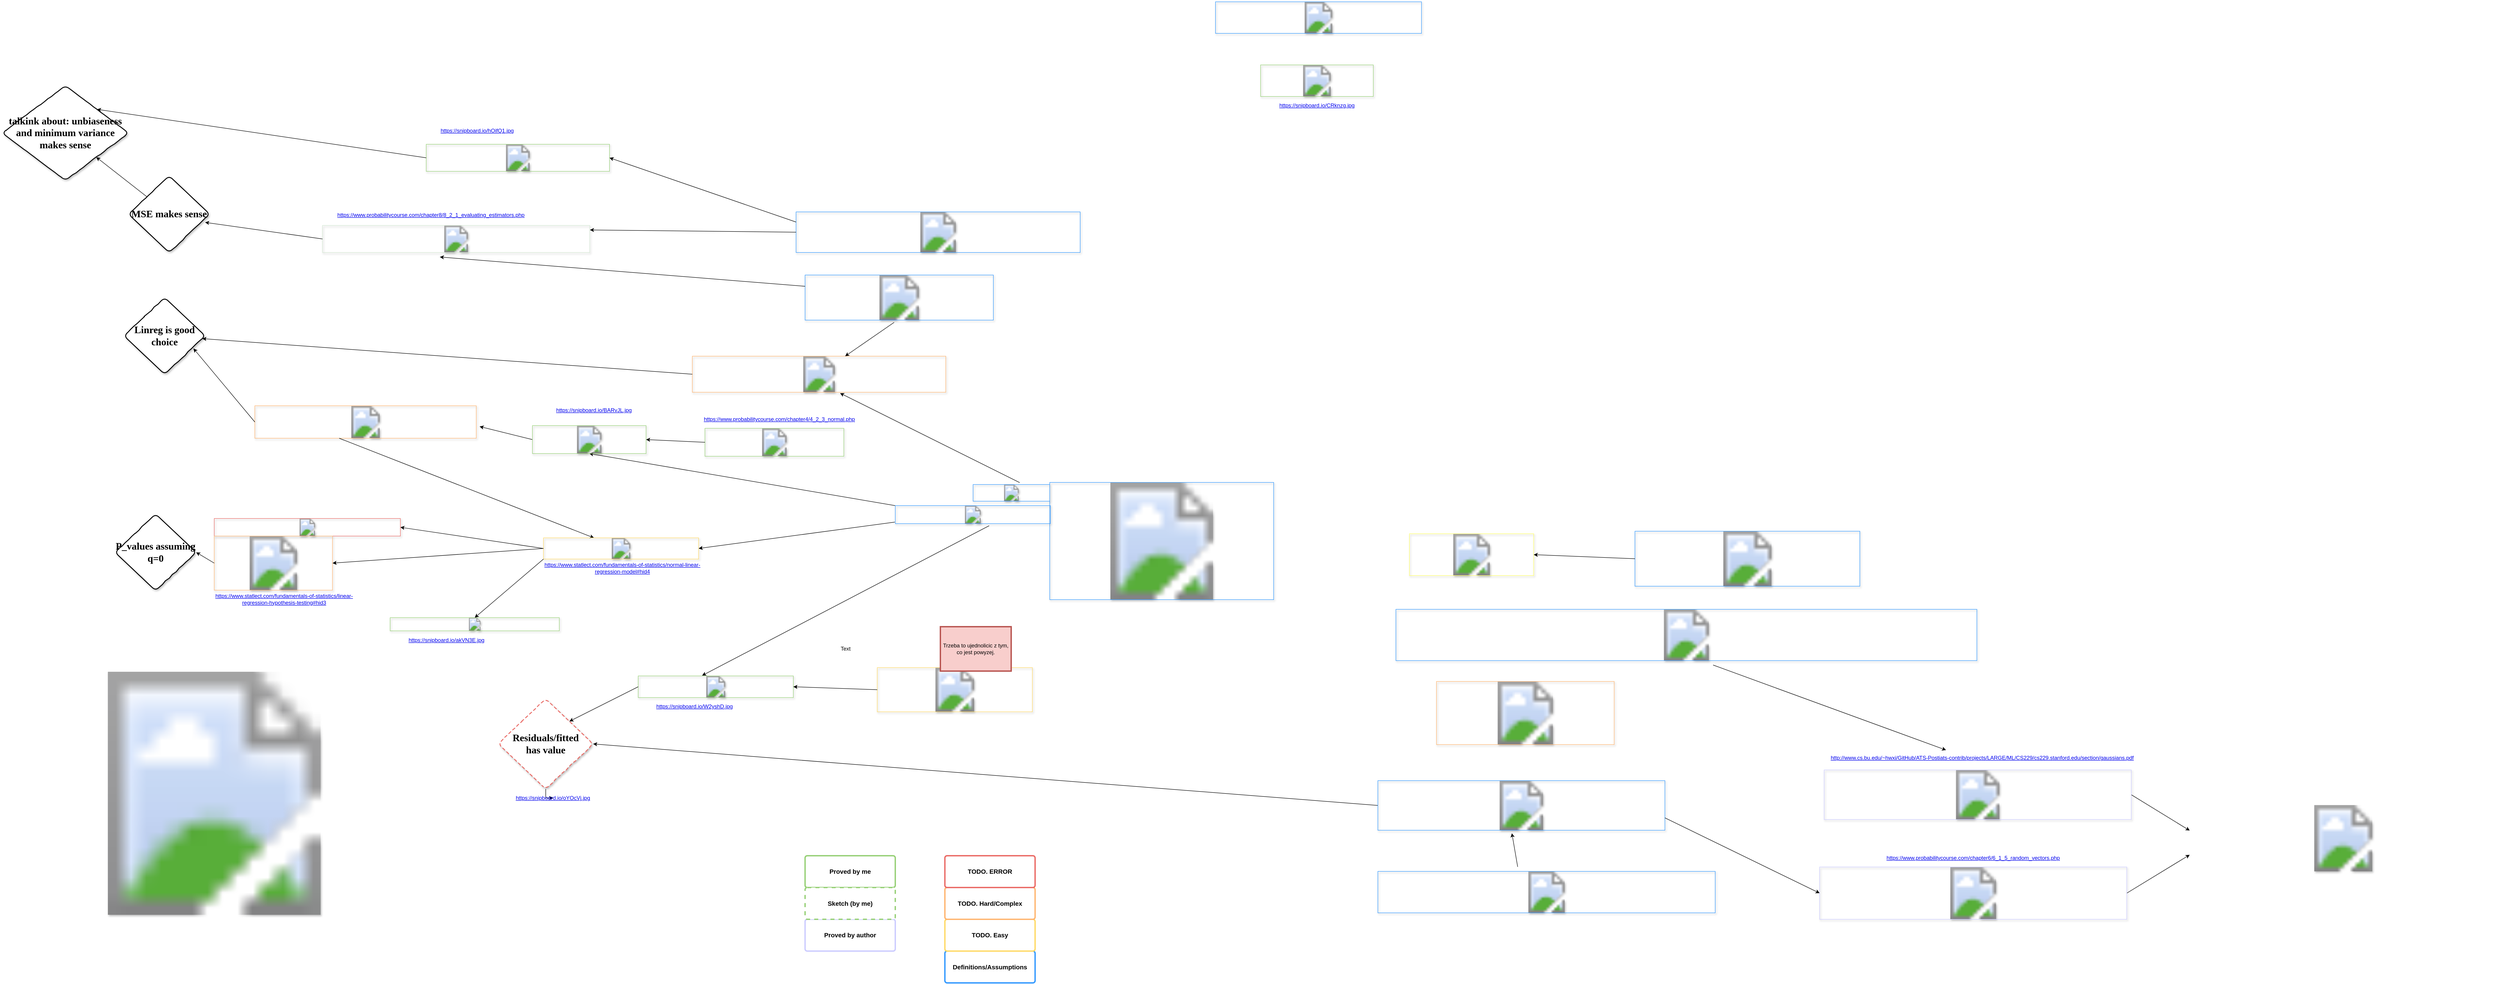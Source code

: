 <mxfile version="13.6.2" type="device"><diagram id="6a731a19-8d31-9384-78a2-239565b7b9f0" name="Page-1"><mxGraphModel dx="1837" dy="3026" grid="1" gridSize="10" guides="1" tooltips="1" connect="1" arrows="1" fold="1" page="1" pageScale="1" pageWidth="1169" pageHeight="827" background="#ffffff" math="1" shadow="0"><root><mxCell id="0"/><mxCell id="1" parent="0"/><mxCell id="1771" value="Definitions/Assumptions" style="rounded=1;whiteSpace=wrap;html=1;shadow=0;labelBackgroundColor=none;strokeColor=#3399FF;strokeWidth=3;fillColor=#FFFFFF;fontFamily=Helvetica;fontSize=14;fontColor=#000000;align=center;spacing=5;fontStyle=1;arcSize=7;perimeterSpacing=2;" parent="1" vertex="1"><mxGeometry x="2120" y="739.5" width="200" height="70.5" as="geometry"/></mxCell><mxCell id="39GpFI_2fi6hGbYnT54f-1833" value="" style="shape=image;html=1;verticalLabelPosition=bottom;labelBackgroundColor=#ffffff;verticalAlign=top;imageAspect=1;aspect=fixed;image=https://snipboard.io/wnhsbO.jpg;rounded=1;shadow=1;fillColor=#ffffff;fontSize=19;" parent="1" vertex="1"><mxGeometry x="40" y="120" width="920" height="539" as="geometry"/></mxCell><mxCell id="39GpFI_2fi6hGbYnT54f-1837" value="" style="group;image=https://snipboard.io/PGlqvB.jpg;" parent="1" vertex="1" connectable="0"><mxGeometry x="1690" y="-310" width="503" height="341.54" as="geometry"/></mxCell><mxCell id="39GpFI_2fi6hGbYnT54f-1839" value="TODO. Easy" style="rounded=1;whiteSpace=wrap;html=1;shadow=0;labelBackgroundColor=none;strokeColor=#FFD966;strokeWidth=3;fillColor=#FFFFFF;fontFamily=Helvetica;fontSize=14;fontColor=#000000;align=center;spacing=5;fontStyle=1;arcSize=7;perimeterSpacing=2;" parent="1" vertex="1"><mxGeometry x="2120" y="669" width="200" height="70.5" as="geometry"/></mxCell><mxCell id="39GpFI_2fi6hGbYnT54f-1840" value="" style="endArrow=classic;html=1;fontSize=19;fontColor=#000000;exitX=-0.003;exitY=0.913;exitDx=0;exitDy=0;entryX=1;entryY=0.5;entryDx=0;entryDy=0;exitPerimeter=0;" parent="1" source="39GpFI_2fi6hGbYnT54f-1836" target="39GpFI_2fi6hGbYnT54f-1838" edge="1"><mxGeometry width="50" height="50" relative="1" as="geometry"><mxPoint x="1710" y="-110" as="sourcePoint"/><mxPoint x="1594" y="-80" as="targetPoint"/></mxGeometry></mxCell><mxCell id="39GpFI_2fi6hGbYnT54f-1841" value="" style="shape=image;html=1;verticalLabelPosition=bottom;labelBackgroundColor=#ffffff;verticalAlign=top;imageAspect=1;aspect=fixed;image=https://snipboard.io/Y0MKjI.jpg;rounded=1;shadow=1;fillColor=#ffffff;fontSize=19;imageBorder=#FFB570;" parent="1" vertex="1"><mxGeometry x="590" y="-470" width="491" height="72" as="geometry"/></mxCell><mxCell id="39GpFI_2fi6hGbYnT54f-1842" value="TODO. Hard/Complex" style="rounded=1;whiteSpace=wrap;html=1;shadow=0;labelBackgroundColor=none;strokeWidth=3;fillColor=#FFFFFF;fontFamily=Helvetica;fontSize=14;fontColor=#000000;align=center;spacing=5;fontStyle=1;arcSize=7;perimeterSpacing=2;strokeColor=#FFB570;" parent="1" vertex="1"><mxGeometry x="2120" y="598.5" width="200" height="70.5" as="geometry"/></mxCell><mxCell id="39GpFI_2fi6hGbYnT54f-1844" value="" style="endArrow=classic;html=1;fontSize=19;fontColor=#000000;exitX=0.381;exitY=1;exitDx=0;exitDy=0;exitPerimeter=0;" parent="1" source="39GpFI_2fi6hGbYnT54f-1841" target="39GpFI_2fi6hGbYnT54f-1838" edge="1"><mxGeometry width="50" height="50" relative="1" as="geometry"><mxPoint x="1530" y="10" as="sourcePoint"/><mxPoint x="1530" y="-110" as="targetPoint"/></mxGeometry></mxCell><mxCell id="39GpFI_2fi6hGbYnT54f-1846" value="" style="group" parent="1" vertex="1" connectable="0"><mxGeometry x="1230" y="-217" width="350" height="87" as="geometry"/></mxCell><mxCell id="39GpFI_2fi6hGbYnT54f-1838" value="" style="shape=image;html=1;verticalLabelPosition=bottom;labelBackgroundColor=#ffffff;verticalAlign=top;imageAspect=1;aspect=fixed;image=https://snipboard.io/GrBXbp.jpg;rounded=1;shadow=1;fillColor=#ffffff;fontSize=19;imageBorder=#FFD966;" parent="39GpFI_2fi6hGbYnT54f-1846" vertex="1"><mxGeometry y="40" width="344" height="47" as="geometry"/></mxCell><mxCell id="39GpFI_2fi6hGbYnT54f-1847" value="TODO. ERROR" style="rounded=1;whiteSpace=wrap;html=1;shadow=0;labelBackgroundColor=none;strokeWidth=3;fontFamily=Helvetica;fontSize=14;align=center;spacing=5;fontStyle=1;arcSize=7;perimeterSpacing=2;strokeColor=#EA6B66;" parent="1" vertex="1"><mxGeometry x="2120" y="528" width="200" height="70.5" as="geometry"/></mxCell><mxCell id="39GpFI_2fi6hGbYnT54f-1850" value="" style="endArrow=classic;html=1;fontSize=19;fontColor=#000000;entryX=1;entryY=0.5;entryDx=0;entryDy=0;exitX=0;exitY=0.5;exitDx=0;exitDy=0;" parent="1" source="39GpFI_2fi6hGbYnT54f-1838" target="39GpFI_2fi6hGbYnT54f-1848" edge="1"><mxGeometry width="50" height="50" relative="1" as="geometry"><mxPoint x="1220" y="-160" as="sourcePoint"/><mxPoint x="1150" y="-180" as="targetPoint"/></mxGeometry></mxCell><mxCell id="39GpFI_2fi6hGbYnT54f-1851" value="" style="endArrow=classic;html=1;fontSize=19;fontColor=#000000;entryX=1;entryY=0.5;entryDx=0;entryDy=0;exitX=0;exitY=0.5;exitDx=0;exitDy=0;" parent="1" source="39GpFI_2fi6hGbYnT54f-1838" target="39GpFI_2fi6hGbYnT54f-1849" edge="1"><mxGeometry width="50" height="50" relative="1" as="geometry"><mxPoint x="1160" y="-10" as="sourcePoint"/><mxPoint x="1210" y="-60" as="targetPoint"/></mxGeometry></mxCell><mxCell id="39GpFI_2fi6hGbYnT54f-1854" value="" style="group" parent="1" vertex="1" connectable="0"><mxGeometry x="500" y="-220" width="412.75" height="199" as="geometry"/></mxCell><mxCell id="39GpFI_2fi6hGbYnT54f-1852" value="" style="group" parent="39GpFI_2fi6hGbYnT54f-1854" vertex="1" connectable="0"><mxGeometry width="412.75" height="159" as="geometry"/></mxCell><mxCell id="39GpFI_2fi6hGbYnT54f-1848" value="" style="shape=image;html=1;verticalLabelPosition=bottom;labelBackgroundColor=#ffffff;verticalAlign=top;imageAspect=1;aspect=fixed;image=https://snipboard.io/x610as.jpg;rounded=1;shadow=1;fillColor=#ffffff;fontSize=19;imageBorder=#EA6B66;" parent="39GpFI_2fi6hGbYnT54f-1852" vertex="1"><mxGeometry width="412.75" height="39" as="geometry"/></mxCell><mxCell id="39GpFI_2fi6hGbYnT54f-1849" value="" style="shape=image;html=1;verticalLabelPosition=bottom;labelBackgroundColor=#ffffff;verticalAlign=top;imageAspect=1;aspect=fixed;image=https://snipboard.io/q21djn.jpg;rounded=1;shadow=1;fillColor=#ffffff;fontSize=19;imageBorder=#FFB570;" parent="39GpFI_2fi6hGbYnT54f-1852" vertex="1"><mxGeometry y="39" width="262.22" height="120" as="geometry"/></mxCell><UserObject label="&lt;a href=&quot;https://www.statlect.com/fundamentals-of-statistics/linear-regression-hypothesis-testing#hid3&quot;&gt;https://www.statlect.com/fundamentals-of-statistics/linear-regression-hypothesis-testing#hid3&lt;/a&gt;" link="https://www.draw.io" id="39GpFI_2fi6hGbYnT54f-1853"><mxCell style="text;html=1;strokeColor=none;fillColor=none;whiteSpace=wrap;align=center;verticalAlign=middle;fontColor=#0000EE;fontStyle=4;rounded=1;shadow=1;labelBackgroundColor=none;" parent="39GpFI_2fi6hGbYnT54f-1854" vertex="1"><mxGeometry y="159" width="310" height="40" as="geometry"/></mxCell></UserObject><mxCell id="39GpFI_2fi6hGbYnT54f-1857" value="P_values assuming q=0" style="rhombus;html=1;align=center;whiteSpace=wrap;comic=1;strokeWidth=2;fontFamily=Comic Sans MS;fontStyle=1;rounded=1;shadow=1;labelBackgroundColor=none;fillColor=#FFFFFF;fontSize=22;" parent="1" vertex="1"><mxGeometry x="280" y="-230" width="180" height="170" as="geometry"/></mxCell><mxCell id="39GpFI_2fi6hGbYnT54f-1858" value="" style="endArrow=classic;html=1;fontSize=22;fontColor=#000000;entryX=1;entryY=0.5;entryDx=0;entryDy=0;exitX=0;exitY=0.5;exitDx=0;exitDy=0;" parent="1" source="39GpFI_2fi6hGbYnT54f-1849" target="39GpFI_2fi6hGbYnT54f-1857" edge="1"><mxGeometry width="50" height="50" relative="1" as="geometry"><mxPoint x="590" y="-30" as="sourcePoint"/><mxPoint x="640" y="-80" as="targetPoint"/></mxGeometry></mxCell><mxCell id="sHZoIjSUoujq5L6UCGkU-1776" value="" style="endArrow=classic;html=1;entryX=0.5;entryY=1;entryDx=0;entryDy=0;exitX=0;exitY=0;exitDx=0;exitDy=0;" parent="1" source="39GpFI_2fi6hGbYnT54f-1836" target="sHZoIjSUoujq5L6UCGkU-1775" edge="1"><mxGeometry width="50" height="50" relative="1" as="geometry"><mxPoint x="1750" y="-268" as="sourcePoint"/><mxPoint x="1870" y="-470" as="targetPoint"/></mxGeometry></mxCell><mxCell id="sHZoIjSUoujq5L6UCGkU-1777" value="" style="endArrow=classic;html=1;entryX=1.015;entryY=0.639;entryDx=0;entryDy=0;entryPerimeter=0;exitX=0;exitY=0.5;exitDx=0;exitDy=0;" parent="1" source="sHZoIjSUoujq5L6UCGkU-1775" target="39GpFI_2fi6hGbYnT54f-1841" edge="1"><mxGeometry width="50" height="50" relative="1" as="geometry"><mxPoint x="1620" y="250" as="sourcePoint"/><mxPoint x="1670" y="200" as="targetPoint"/></mxGeometry></mxCell><mxCell id="xvuyqicsUvWOrQk7tUbD-1771" value="" style="shape=image;html=1;verticalLabelPosition=bottom;labelBackgroundColor=#ffffff;verticalAlign=top;imageAspect=1;aspect=fixed;image=https://snipboard.io/yXGJSR.jpg;rounded=1;shadow=1;fillColor=#ffffff;fontSize=19;imageBorder=#3399FF;" parent="1" vertex="1"><mxGeometry x="2720" y="-1366" width="456.75" height="70" as="geometry"/></mxCell><mxCell id="bCuQNsY73JW3-3CdR91U-1773" value="" style="group" parent="1" vertex="1" connectable="0"><mxGeometry x="2820" y="-1226" width="250" height="110" as="geometry"/></mxCell><mxCell id="bCuQNsY73JW3-3CdR91U-1771" value="" style="shape=image;html=1;verticalLabelPosition=bottom;labelBackgroundColor=#ffffff;verticalAlign=top;imageAspect=1;aspect=fixed;image=https://snipboard.io/RxgJL6.jpg;rounded=1;shadow=1;fillColor=#ffffff;fontSize=19;imageBorder=#97D077;" parent="bCuQNsY73JW3-3CdR91U-1773" vertex="1"><mxGeometry width="249.92" height="70" as="geometry"/></mxCell><UserObject label="&lt;a href=&quot;https://snipboard.io/CRknzg.jpg&quot;&gt;https://snipboard.io/CRknzg.jpg&lt;/a&gt;" link="https://www.draw.io" id="bCuQNsY73JW3-3CdR91U-1772"><mxCell style="text;html=1;strokeColor=none;fillColor=none;whiteSpace=wrap;align=center;verticalAlign=middle;fontColor=#0000EE;fontStyle=4;rounded=1;shadow=1;labelBackgroundColor=none;" parent="bCuQNsY73JW3-3CdR91U-1773" vertex="1"><mxGeometry y="70" width="250" height="40" as="geometry"/></mxCell></UserObject><mxCell id="2-G1oEqkQL84qzMomPsW-1771" value="" style="shape=image;html=1;verticalLabelPosition=bottom;labelBackgroundColor=#ffffff;verticalAlign=top;imageAspect=1;aspect=fixed;image=https://snipboard.io/KLb8s7.jpg;rounded=1;shadow=1;fillColor=#ffffff;fontSize=19;imageBorder=#3399FF;" parent="1" vertex="1"><mxGeometry x="1810" y="-760" width="417.5" height="100" as="geometry"/></mxCell><mxCell id="2-G1oEqkQL84qzMomPsW-1772" value="" style="shape=image;html=1;verticalLabelPosition=bottom;labelBackgroundColor=#ffffff;verticalAlign=top;imageAspect=1;aspect=fixed;image=https://snipboard.io/FwyoZa.jpg;rounded=1;shadow=1;fillColor=#ffffff;fontSize=19;imageBorder=#FFB570;" parent="1" vertex="1"><mxGeometry x="1560" y="-580" width="562" height="80" as="geometry"/></mxCell><mxCell id="2-G1oEqkQL84qzMomPsW-1773" value="" style="endArrow=classic;html=1;exitX=0.473;exitY=1.05;exitDx=0;exitDy=0;exitPerimeter=0;" parent="1" source="2-G1oEqkQL84qzMomPsW-1771" target="2-G1oEqkQL84qzMomPsW-1772" edge="1"><mxGeometry width="50" height="50" relative="1" as="geometry"><mxPoint x="1070" y="-640" as="sourcePoint"/><mxPoint x="1120" y="-690" as="targetPoint"/></mxGeometry></mxCell><mxCell id="2-G1oEqkQL84qzMomPsW-1777" value="Linreg is good choice" style="rhombus;html=1;align=center;whiteSpace=wrap;comic=1;strokeWidth=2;fontFamily=Comic Sans MS;fontStyle=1;rounded=1;shadow=1;labelBackgroundColor=none;fillColor=#FFFFFF;fontSize=22;" parent="1" vertex="1"><mxGeometry x="300" y="-710" width="180" height="170" as="geometry"/></mxCell><UserObject label="&lt;a href=&quot;https://www.statlect.com/fundamentals-of-statistics/normal-linear-regression-model#hid4&quot;&gt;https://www.statlect.com/fundamentals-of-statistics/normal-linear-regression-model#hid4&lt;/a&gt;" link="https://www.draw.io" id="39GpFI_2fi6hGbYnT54f-1845"><mxCell style="text;html=1;strokeColor=none;fillColor=none;whiteSpace=wrap;align=center;verticalAlign=middle;fontColor=#0000EE;fontStyle=4;rounded=1;shadow=1;labelBackgroundColor=none;" parent="1" vertex="1"><mxGeometry x="1230" y="-130" width="350" height="40" as="geometry"/></mxCell></UserObject><mxCell id="2-G1oEqkQL84qzMomPsW-1778" value="" style="endArrow=classic;html=1;exitX=0;exitY=0.5;exitDx=0;exitDy=0;" parent="1" source="2-G1oEqkQL84qzMomPsW-1772" target="2-G1oEqkQL84qzMomPsW-1777" edge="1"><mxGeometry width="50" height="50" relative="1" as="geometry"><mxPoint x="470" y="-680" as="sourcePoint"/><mxPoint x="520" y="-730" as="targetPoint"/></mxGeometry></mxCell><mxCell id="2-G1oEqkQL84qzMomPsW-1779" value="" style="endArrow=classic;html=1;exitX=0;exitY=0.5;exitDx=0;exitDy=0;entryX=0.855;entryY=0.664;entryDx=0;entryDy=0;entryPerimeter=0;" parent="1" source="39GpFI_2fi6hGbYnT54f-1841" target="2-G1oEqkQL84qzMomPsW-1777" edge="1"><mxGeometry width="50" height="50" relative="1" as="geometry"><mxPoint x="470" y="-410" as="sourcePoint"/><mxPoint x="520" y="-460" as="targetPoint"/></mxGeometry></mxCell><mxCell id="LWlimmNS0ifZticCrQ88-1771" value="" style="shape=image;html=1;verticalLabelPosition=bottom;labelBackgroundColor=#ffffff;verticalAlign=top;imageAspect=1;aspect=fixed;image=https://snipboard.io/vlDWTY.jpg;rounded=1;shadow=1;fillColor=#ffffff;fontSize=19;imageBorder=#3399FF;" parent="1" vertex="1"><mxGeometry x="1790" y="-900" width="630" height="90" as="geometry"/></mxCell><mxCell id="LWlimmNS0ifZticCrQ88-1772" value="Proved by me" style="rounded=1;whiteSpace=wrap;html=1;shadow=0;labelBackgroundColor=none;strokeWidth=3;fontFamily=Helvetica;fontSize=14;align=center;spacing=5;fontStyle=1;arcSize=7;perimeterSpacing=2;strokeColor=#97D077;" parent="1" vertex="1"><mxGeometry x="1810" y="528" width="200" height="70.5" as="geometry"/></mxCell><mxCell id="LWlimmNS0ifZticCrQ88-1774" value="Proved by author" style="rounded=1;whiteSpace=wrap;html=1;shadow=0;labelBackgroundColor=none;strokeWidth=3;fontFamily=Helvetica;fontSize=14;align=center;spacing=5;fontStyle=1;arcSize=7;perimeterSpacing=2;strokeColor=#CCCCFF;" parent="1" vertex="1"><mxGeometry x="1810" y="669" width="200" height="70.5" as="geometry"/></mxCell><mxCell id="LWlimmNS0ifZticCrQ88-1776" value="MSE makes sense" style="rhombus;html=1;align=center;whiteSpace=wrap;comic=1;strokeWidth=2;fontFamily=Comic Sans MS;fontStyle=1;rounded=1;shadow=1;labelBackgroundColor=none;fillColor=#FFFFFF;fontSize=22;" parent="1" vertex="1"><mxGeometry x="310" y="-980" width="180" height="170" as="geometry"/></mxCell><mxCell id="LWlimmNS0ifZticCrQ88-1778" value="" style="group" parent="1" vertex="1" connectable="0"><mxGeometry x="740" y="-913" width="592.67" height="103" as="geometry"/></mxCell><mxCell id="LWlimmNS0ifZticCrQ88-1775" value="" style="shape=image;html=1;verticalLabelPosition=bottom;labelBackgroundColor=#ffffff;verticalAlign=top;imageAspect=1;aspect=fixed;image=https://snipboard.io/5iZBsR.jpg;rounded=1;shadow=1;fillColor=#ffffff;fontSize=19;imageBorder=#D5E8D4;" parent="LWlimmNS0ifZticCrQ88-1778" vertex="1"><mxGeometry y="43" width="592.67" height="60" as="geometry"/></mxCell><UserObject label="&lt;a href=&quot;https://www.probabilitycourse.com/chapter8/8_2_1_evaluating_estimators.php&quot;&gt;https://www.probabilitycourse.com/chapter8/8_2_1_evaluating_estimators.php&lt;/a&gt;" link="https://www.draw.io" id="LWlimmNS0ifZticCrQ88-1777"><mxCell style="text;html=1;strokeColor=none;fillColor=none;whiteSpace=wrap;align=center;verticalAlign=middle;fontColor=#0000EE;fontStyle=4;rounded=1;shadow=1;labelBackgroundColor=none;" parent="LWlimmNS0ifZticCrQ88-1778" vertex="1"><mxGeometry width="481.33" height="40" as="geometry"/></mxCell></UserObject><mxCell id="LWlimmNS0ifZticCrQ88-1779" value="" style="endArrow=classic;html=1;exitX=0;exitY=0.5;exitDx=0;exitDy=0;" parent="1" source="LWlimmNS0ifZticCrQ88-1771" edge="1"><mxGeometry width="50" height="50" relative="1" as="geometry"><mxPoint x="1720" y="-950" as="sourcePoint"/><mxPoint x="1333" y="-860" as="targetPoint"/></mxGeometry></mxCell><mxCell id="LWlimmNS0ifZticCrQ88-1780" value="" style="endArrow=classic;html=1;exitX=0;exitY=0.25;exitDx=0;exitDy=0;entryX=0.439;entryY=1.167;entryDx=0;entryDy=0;entryPerimeter=0;" parent="1" source="2-G1oEqkQL84qzMomPsW-1771" target="LWlimmNS0ifZticCrQ88-1775" edge="1"><mxGeometry width="50" height="50" relative="1" as="geometry"><mxPoint x="1340" y="-1040" as="sourcePoint"/><mxPoint x="1390" y="-1090" as="targetPoint"/></mxGeometry></mxCell><mxCell id="LWlimmNS0ifZticCrQ88-1781" value="" style="endArrow=classic;html=1;exitX=0;exitY=0.5;exitDx=0;exitDy=0;entryX=0.943;entryY=0.607;entryDx=0;entryDy=0;entryPerimeter=0;" parent="1" source="LWlimmNS0ifZticCrQ88-1775" target="LWlimmNS0ifZticCrQ88-1776" edge="1"><mxGeometry width="50" height="50" relative="1" as="geometry"><mxPoint x="600" y="-900" as="sourcePoint"/><mxPoint x="650" y="-950" as="targetPoint"/></mxGeometry></mxCell><mxCell id="LWlimmNS0ifZticCrQ88-1784" value="" style="group" parent="1" vertex="1" connectable="0"><mxGeometry x="970" y="-1100" width="406.45" height="110" as="geometry"/></mxCell><mxCell id="LWlimmNS0ifZticCrQ88-1782" value="" style="shape=image;html=1;verticalLabelPosition=bottom;labelBackgroundColor=#ffffff;verticalAlign=top;imageAspect=1;aspect=fixed;image=https://snipboard.io/0E7GXy.jpg;rounded=1;shadow=1;fillColor=#ffffff;fontSize=19;imageBorder=#97D077;flipV=0;" parent="LWlimmNS0ifZticCrQ88-1784" vertex="1"><mxGeometry y="50" width="406.45" height="60" as="geometry"/></mxCell><UserObject label="&lt;a href=&quot;https://snipboard.io/hOifQ1.jpg&quot;&gt;https://snipboard.io/hOifQ1.jpg&lt;/a&gt;" link="https://www.draw.io" id="LWlimmNS0ifZticCrQ88-1783"><mxCell style="text;html=1;strokeColor=none;fillColor=none;whiteSpace=wrap;align=center;verticalAlign=middle;fontColor=#0000EE;fontStyle=4;rounded=1;shadow=1;labelBackgroundColor=none;" parent="LWlimmNS0ifZticCrQ88-1784" vertex="1"><mxGeometry width="226.25" height="40" as="geometry"/></mxCell></UserObject><mxCell id="LWlimmNS0ifZticCrQ88-1785" value="" style="endArrow=classic;html=1;exitX=0;exitY=0.25;exitDx=0;exitDy=0;entryX=1;entryY=0.5;entryDx=0;entryDy=0;" parent="1" source="LWlimmNS0ifZticCrQ88-1771" target="LWlimmNS0ifZticCrQ88-1782" edge="1"><mxGeometry width="50" height="50" relative="1" as="geometry"><mxPoint x="1690" y="-950" as="sourcePoint"/><mxPoint x="1740" y="-1000" as="targetPoint"/></mxGeometry></mxCell><mxCell id="LWlimmNS0ifZticCrQ88-1786" value="talkink about: unbiaseness and minimum variance makes sense" style="rhombus;html=1;align=center;whiteSpace=wrap;comic=1;strokeWidth=2;fontFamily=Comic Sans MS;fontStyle=1;rounded=1;shadow=1;labelBackgroundColor=none;fillColor=#FFFFFF;fontSize=22;" parent="1" vertex="1"><mxGeometry x="30" y="-1180" width="280" height="210" as="geometry"/></mxCell><mxCell id="LWlimmNS0ifZticCrQ88-1787" value="" style="endArrow=classic;html=1;entryX=1;entryY=0;entryDx=0;entryDy=0;exitX=0;exitY=0.5;exitDx=0;exitDy=0;" parent="1" source="LWlimmNS0ifZticCrQ88-1782" target="LWlimmNS0ifZticCrQ88-1786" edge="1"><mxGeometry width="50" height="50" relative="1" as="geometry"><mxPoint x="1190" y="-1050" as="sourcePoint"/><mxPoint x="770" y="-1110" as="targetPoint"/></mxGeometry></mxCell><mxCell id="LWlimmNS0ifZticCrQ88-1788" value="" style="endArrow=classic;html=1;" parent="1" source="LWlimmNS0ifZticCrQ88-1776" target="LWlimmNS0ifZticCrQ88-1786" edge="1"><mxGeometry width="50" height="50" relative="1" as="geometry"><mxPoint x="540" y="-920" as="sourcePoint"/><mxPoint x="590" y="-970" as="targetPoint"/></mxGeometry></mxCell><mxCell id="iZX9hNMANn1yEPU0YPqA-1775" value="" style="group" parent="1" vertex="1" connectable="0"><mxGeometry x="1588" y="-460" width="330" height="102" as="geometry"/></mxCell><mxCell id="iZX9hNMANn1yEPU0YPqA-1773" value="" style="shape=image;html=1;verticalLabelPosition=bottom;labelBackgroundColor=#ffffff;verticalAlign=top;imageAspect=1;aspect=fixed;image=https://snipboard.io/qnmGyM.jpg;rounded=1;shadow=1;fillColor=#ffffff;fontSize=19;imageBorder=#97D077;" parent="iZX9hNMANn1yEPU0YPqA-1775" vertex="1"><mxGeometry y="40" width="308" height="62" as="geometry"/></mxCell><UserObject label="&lt;a href=&quot;https://www.probabilitycourse.com/chapter4/4_2_3_normal.php&quot;&gt;https://www.probabilitycourse.com/chapter4/4_2_3_normal.php&lt;/a&gt;" link="https://www.draw.io" id="iZX9hNMANn1yEPU0YPqA-1774"><mxCell style="text;html=1;strokeColor=none;fillColor=none;whiteSpace=wrap;align=center;verticalAlign=middle;fontColor=#0000EE;fontStyle=4;rounded=1;shadow=1;labelBackgroundColor=none;" parent="iZX9hNMANn1yEPU0YPqA-1775" vertex="1"><mxGeometry width="330" height="40" as="geometry"/></mxCell></UserObject><mxCell id="iZX9hNMANn1yEPU0YPqA-1776" value="" style="endArrow=classic;html=1;entryX=1;entryY=0.5;entryDx=0;entryDy=0;exitX=0;exitY=0.5;exitDx=0;exitDy=0;" parent="1" source="iZX9hNMANn1yEPU0YPqA-1773" target="sHZoIjSUoujq5L6UCGkU-1775" edge="1"><mxGeometry width="50" height="50" relative="1" as="geometry"><mxPoint x="2180" y="-360" as="sourcePoint"/><mxPoint x="2230" y="-410" as="targetPoint"/></mxGeometry></mxCell><mxCell id="3MKDh-_0UyGiqGx_PKS1-1772" value="" style="endArrow=classic;html=1;entryX=0.583;entryY=1.025;entryDx=0;entryDy=0;exitX=0.608;exitY=-0.114;exitDx=0;exitDy=0;exitPerimeter=0;entryPerimeter=0;" parent="1" source="3MKDh-_0UyGiqGx_PKS1-1771" target="2-G1oEqkQL84qzMomPsW-1772" edge="1"><mxGeometry width="50" height="50" relative="1" as="geometry"><mxPoint x="1750" y="-300" as="sourcePoint"/><mxPoint x="1580" y="-510" as="targetPoint"/></mxGeometry></mxCell><mxCell id="sHZoIjSUoujq5L6UCGkU-1779" value="" style="group;image=https://snipboard.io/qaOhG9.jpg;" parent="1" vertex="1" connectable="0"><mxGeometry x="1783.5" y="-373.77" width="413" height="107.0" as="geometry"/></mxCell><mxCell id="3MKDh-_0UyGiqGx_PKS1-1776" value="" style="group" parent="1" vertex="1" connectable="0"><mxGeometry x="1210" y="-480" width="256.5" height="110.23" as="geometry"/></mxCell><UserObject label="&lt;a href=&quot;https://snipboard.io/BARvJL.jpg&quot;&gt;https://snipboard.io/BARvJL.jpg&lt;/a&gt;" link="https://www.draw.io" id="sHZoIjSUoujq5L6UCGkU-1778"><mxCell style="text;html=1;strokeColor=none;fillColor=none;whiteSpace=wrap;align=center;verticalAlign=middle;fontColor=#0000EE;fontStyle=4;rounded=1;shadow=1;labelBackgroundColor=none;" parent="3MKDh-_0UyGiqGx_PKS1-1776" vertex="1"><mxGeometry x="6.5" width="250" height="40" as="geometry"/></mxCell></UserObject><mxCell id="3MKDh-_0UyGiqGx_PKS1-1775" value="" style="group" parent="3MKDh-_0UyGiqGx_PKS1-1776" vertex="1" connectable="0"><mxGeometry y="48.23" width="252" height="62" as="geometry"/></mxCell><mxCell id="sHZoIjSUoujq5L6UCGkU-1775" value="" style="shape=image;html=1;verticalLabelPosition=bottom;labelBackgroundColor=#ffffff;verticalAlign=top;imageAspect=1;aspect=fixed;image=https://snipboard.io/qaOhG9.jpg;rounded=1;shadow=1;fillColor=#ffffff;fontSize=19;imageBorder=#97D077;" parent="3MKDh-_0UyGiqGx_PKS1-1775" vertex="1"><mxGeometry x="-4.5" y="5.77" width="252" height="62" as="geometry"/></mxCell><mxCell id="3MKDh-_0UyGiqGx_PKS1-1778" value="" style="endArrow=classic;html=1;entryX=0.412;entryY=-0.018;entryDx=0;entryDy=0;entryPerimeter=0;exitX=0.605;exitY=1.114;exitDx=0;exitDy=0;exitPerimeter=0;" parent="1" source="39GpFI_2fi6hGbYnT54f-1836" target="3MKDh-_0UyGiqGx_PKS1-1777" edge="1"><mxGeometry width="50" height="50" relative="1" as="geometry"><mxPoint x="1870" y="-200" as="sourcePoint"/><mxPoint x="2080" y="90" as="targetPoint"/></mxGeometry></mxCell><mxCell id="3MKDh-_0UyGiqGx_PKS1-1780" value="" style="group" parent="1" vertex="1" connectable="0"><mxGeometry x="1440" y="129.228" width="344" height="88.002" as="geometry"/></mxCell><mxCell id="3MKDh-_0UyGiqGx_PKS1-1777" value="" style="shape=image;html=1;verticalLabelPosition=bottom;labelBackgroundColor=#ffffff;verticalAlign=top;imageAspect=1;aspect=fixed;image=https://snipboard.io/ktQCJ7.jpg;rounded=1;shadow=1;fillColor=#ffffff;fontSize=19;imageBorder=#97D077;" parent="3MKDh-_0UyGiqGx_PKS1-1780" vertex="1"><mxGeometry width="344" height="48" as="geometry"/></mxCell><UserObject label="&lt;a href=&quot;https://snipboard.io/W2yshD.jpg&quot;&gt;https://snipboard.io/W2yshD.jpg&lt;/a&gt;" link="https://www.draw.io" id="3MKDh-_0UyGiqGx_PKS1-1779"><mxCell style="text;html=1;strokeColor=none;fillColor=none;whiteSpace=wrap;align=center;verticalAlign=middle;fontColor=#0000EE;fontStyle=4;rounded=1;shadow=1;labelBackgroundColor=none;" parent="3MKDh-_0UyGiqGx_PKS1-1780" vertex="1"><mxGeometry y="48.002" width="250" height="40" as="geometry"/></mxCell></UserObject><mxCell id="3MKDh-_0UyGiqGx_PKS1-1781" value="" style="group" parent="1" vertex="1" connectable="0"><mxGeometry x="2010" y="-300" width="839" height="260" as="geometry"/></mxCell><mxCell id="39GpFI_2fi6hGbYnT54f-1834" value="" style="shape=image;html=1;verticalLabelPosition=bottom;labelBackgroundColor=#ffffff;verticalAlign=top;imageAspect=1;aspect=fixed;image=https://snipboard.io/PGlqvB.jpg;rounded=1;shadow=1;fillColor=#ffffff;fontSize=19;imageBorder=#3399FF;" parent="3MKDh-_0UyGiqGx_PKS1-1781" vertex="1"><mxGeometry x="342.5" width="496.5" height="260" as="geometry"/></mxCell><mxCell id="39GpFI_2fi6hGbYnT54f-1836" value="" style="shape=image;html=1;verticalLabelPosition=bottom;labelBackgroundColor=#ffffff;verticalAlign=top;imageAspect=1;aspect=fixed;image=https://snipboard.io/i7unTb.jpg;rounded=1;shadow=1;fillColor=#ffffff;fontSize=19;imageBorder=#3399FF;" parent="3MKDh-_0UyGiqGx_PKS1-1781" vertex="1"><mxGeometry y="51.458" width="344" height="40" as="geometry"/></mxCell><mxCell id="3MKDh-_0UyGiqGx_PKS1-1771" value="" style="shape=image;html=1;verticalLabelPosition=bottom;labelBackgroundColor=#ffffff;verticalAlign=top;imageAspect=1;aspect=fixed;image=https://snipboard.io/TIJUZB.jpg;rounded=1;shadow=1;fillColor=#ffffff;fontSize=19;imageBorder=#3399FF;" parent="3MKDh-_0UyGiqGx_PKS1-1781" vertex="1"><mxGeometry x="172.5" y="4.69" width="170" height="37" as="geometry"/></mxCell><mxCell id="3MKDh-_0UyGiqGx_PKS1-1782" value="" style="shape=image;html=1;verticalLabelPosition=bottom;labelBackgroundColor=#ffffff;verticalAlign=top;imageAspect=1;aspect=fixed;image=https://snipboard.io/qp5j3n.jpg;rounded=1;shadow=1;fillColor=#ffffff;fontSize=19;imageBorder=#FFD966;" parent="1" vertex="1"><mxGeometry x="1970" y="110.768" width="344" height="98" as="geometry"/></mxCell><mxCell id="3MKDh-_0UyGiqGx_PKS1-1784" value="" style="endArrow=classic;html=1;entryX=1;entryY=0.5;entryDx=0;entryDy=0;exitX=0;exitY=0.5;exitDx=0;exitDy=0;" parent="1" source="3MKDh-_0UyGiqGx_PKS1-1782" target="3MKDh-_0UyGiqGx_PKS1-1777" edge="1"><mxGeometry width="50" height="50" relative="1" as="geometry"><mxPoint x="1960" y="153.23" as="sourcePoint"/><mxPoint x="1930" y="309.23" as="targetPoint"/></mxGeometry></mxCell><mxCell id="6_DcmyUE6U4yR4i6sh_Q-1771" value="Text" style="text;html=1;strokeColor=none;fillColor=none;align=center;verticalAlign=middle;whiteSpace=wrap;rounded=0;" parent="1" vertex="1"><mxGeometry x="1880" y="59.23" width="40" height="20" as="geometry"/></mxCell><mxCell id="6_DcmyUE6U4yR4i6sh_Q-1772" value="Trzeba to ujednolicic z tym, co jest powyzej." style="text;html=1;fillColor=#f8cecc;align=center;verticalAlign=middle;whiteSpace=wrap;rounded=0;strokeColor=#b85450;strokeWidth=3;" parent="1" vertex="1"><mxGeometry x="2110" y="20.0" width="157" height="98.46" as="geometry"/></mxCell><mxCell id="B5KbZtRFnCtdAiVnxQvq-1772" value="" style="endArrow=classic;html=1;exitX=0;exitY=0;exitDx=0;exitDy=0;entryX=0.5;entryY=0;entryDx=0;entryDy=0;" parent="1" source="39GpFI_2fi6hGbYnT54f-1845" target="B5KbZtRFnCtdAiVnxQvq-1771" edge="1"><mxGeometry width="50" height="50" relative="1" as="geometry"><mxPoint x="1100" y="-60" as="sourcePoint"/><mxPoint x="1150" y="-110" as="targetPoint"/></mxGeometry></mxCell><mxCell id="B5KbZtRFnCtdAiVnxQvq-1775" value="" style="group" parent="1" vertex="1" connectable="0"><mxGeometry x="890" width="375.14" height="69.23" as="geometry"/></mxCell><mxCell id="B5KbZtRFnCtdAiVnxQvq-1771" value="" style="shape=image;html=1;verticalLabelPosition=bottom;labelBackgroundColor=#ffffff;verticalAlign=top;imageAspect=1;aspect=fixed;image=https://snipboard.io/NpoJAR.jpg;rounded=1;shadow=1;fillColor=#ffffff;fontSize=19;imageBorder=#97D077;" parent="B5KbZtRFnCtdAiVnxQvq-1775" vertex="1"><mxGeometry width="375.14" height="29.23" as="geometry"/></mxCell><UserObject label="&lt;a href=&quot;https://snipboard.io/akVN3E.jpg&quot;&gt;https://snipboard.io/akVN3E.jpg&lt;/a&gt;" link="https://www.draw.io" id="B5KbZtRFnCtdAiVnxQvq-1774"><mxCell style="text;html=1;strokeColor=none;fillColor=none;whiteSpace=wrap;align=center;verticalAlign=middle;fontColor=#0000EE;fontStyle=4;rounded=1;shadow=1;labelBackgroundColor=none;" parent="B5KbZtRFnCtdAiVnxQvq-1775" vertex="1"><mxGeometry y="30" width="250" height="39.23" as="geometry"/></mxCell></UserObject><mxCell id="w-B-d4r64vpuWUJmK7-n-1771" value="" style="edgeStyle=orthogonalEdgeStyle;rounded=0;orthogonalLoop=1;jettySize=auto;html=1;" edge="1" parent="1" source="Attq6KFY34p5hC9jb4wz-1771" target="Attq6KFY34p5hC9jb4wz-1773"><mxGeometry relative="1" as="geometry"/></mxCell><mxCell id="Attq6KFY34p5hC9jb4wz-1771" value="Residuals/fitted&lt;br&gt;has value" style="rhombus;html=1;align=center;whiteSpace=wrap;comic=1;strokeWidth=2;fontFamily=Comic Sans MS;fontStyle=1;rounded=1;shadow=1;labelBackgroundColor=none;fillColor=#FFFFFF;fontSize=22;dashed=1;strokeColor=#EA6B66;" parent="1" vertex="1"><mxGeometry x="1130" y="180" width="210" height="200" as="geometry"/></mxCell><mxCell id="Attq6KFY34p5hC9jb4wz-1772" value="" style="endArrow=classic;html=1;exitX=0;exitY=0.5;exitDx=0;exitDy=0;entryX=1;entryY=0;entryDx=0;entryDy=0;" parent="1" source="3MKDh-_0UyGiqGx_PKS1-1777" target="Attq6KFY34p5hC9jb4wz-1771" edge="1"><mxGeometry width="50" height="50" relative="1" as="geometry"><mxPoint x="1310" y="200" as="sourcePoint"/><mxPoint x="1360" y="150" as="targetPoint"/></mxGeometry></mxCell><UserObject label="&lt;a href=&quot;https://snipboard.io/oYOcVj.jpg&quot;&gt;https://snipboard.io/oYOcVj.jpg&lt;/a&gt;" link="https://www.draw.io" id="Attq6KFY34p5hC9jb4wz-1773"><mxCell style="text;html=1;strokeColor=none;fillColor=none;whiteSpace=wrap;align=center;verticalAlign=middle;fontColor=#0000EE;fontStyle=4;rounded=1;shadow=1;labelBackgroundColor=none;" parent="1" vertex="1"><mxGeometry x="1126.45" y="380" width="250" height="40" as="geometry"/></mxCell></UserObject><mxCell id="Attq6KFY34p5hC9jb4wz-1774" value="Sketch (by me)" style="rounded=1;whiteSpace=wrap;html=1;shadow=0;labelBackgroundColor=none;strokeWidth=3;fontFamily=Helvetica;fontSize=14;align=center;spacing=5;fontStyle=1;arcSize=7;perimeterSpacing=2;strokeColor=#97D077;dashed=1;" parent="1" vertex="1"><mxGeometry x="1810" y="598.5" width="200" height="70.5" as="geometry"/></mxCell><mxCell id="AJhneAyTGIBxJg5Jb87X-1777" value="" style="endArrow=classic;html=1;entryX=1;entryY=0.5;entryDx=0;entryDy=0;exitX=0;exitY=0.5;exitDx=0;exitDy=0;" parent="1" source="k1mfVUE8uU0Zw1j-lEmv-1775" target="Attq6KFY34p5hC9jb4wz-1771" edge="1"><mxGeometry width="50" height="50" relative="1" as="geometry"><mxPoint x="4870" y="620" as="sourcePoint"/><mxPoint x="1930" y="310" as="targetPoint"/></mxGeometry></mxCell><mxCell id="k1mfVUE8uU0Zw1j-lEmv-1771" value="" style="shape=image;html=1;verticalLabelPosition=bottom;labelBackgroundColor=#ffffff;verticalAlign=top;imageAspect=1;aspect=fixed;image=https://snipboard.io/kUzaH8.jpg;rounded=1;shadow=1;fillColor=#ffffff;fontSize=19;imageBorder=#3399FF;" parent="1" vertex="1"><mxGeometry x="3080" y="562.69" width="748" height="92" as="geometry"/></mxCell><mxCell id="k1mfVUE8uU0Zw1j-lEmv-1772" value="" style="shape=image;html=1;verticalLabelPosition=bottom;labelBackgroundColor=#ffffff;verticalAlign=top;imageAspect=1;aspect=fixed;image=https://snipboard.io/crUNTl.jpg;rounded=1;shadow=1;fillColor=#ffffff;fontSize=19;imageBorder=#3399FF;" parent="1" vertex="1"><mxGeometry x="3650" y="-191.77" width="498.67" height="122" as="geometry"/></mxCell><mxCell id="k1mfVUE8uU0Zw1j-lEmv-1773" value="" style="shape=image;html=1;verticalLabelPosition=bottom;labelBackgroundColor=#ffffff;verticalAlign=top;imageAspect=1;aspect=fixed;image=https://snipboard.io/TLSRVt.jpg;rounded=1;shadow=1;fillColor=#ffffff;fontSize=19;imageBorder=#FFFF66;" parent="1" vertex="1"><mxGeometry x="3150" y="-186.16" width="275.55" height="92.77" as="geometry"/></mxCell><mxCell id="k1mfVUE8uU0Zw1j-lEmv-1774" value="" style="shape=image;html=1;verticalLabelPosition=bottom;labelBackgroundColor=#ffffff;verticalAlign=top;imageAspect=1;aspect=fixed;image=https://snipboard.io/WmvqR2.jpg;rounded=1;shadow=1;fillColor=#ffffff;fontSize=19;imageBorder=#3399FF;" parent="1" vertex="1"><mxGeometry x="3120" y="-18.54" width="1288.17" height="113.77" as="geometry"/></mxCell><mxCell id="k1mfVUE8uU0Zw1j-lEmv-1775" value="" style="shape=image;html=1;verticalLabelPosition=bottom;labelBackgroundColor=#ffffff;verticalAlign=top;imageAspect=1;aspect=fixed;image=https://snipboard.io/TLaxWU.jpg;rounded=1;shadow=1;fillColor=#ffffff;fontSize=19;imageBorder=#3399FF;" parent="1" vertex="1"><mxGeometry x="3080" y="361.46" width="636.43" height="110" as="geometry"/></mxCell><mxCell id="k1mfVUE8uU0Zw1j-lEmv-1778" value="" style="shape=image;html=1;verticalLabelPosition=bottom;labelBackgroundColor=#ffffff;verticalAlign=top;imageAspect=1;aspect=fixed;image=https://snipboard.io/WhknLE.jpg;rounded=1;shadow=1;fillColor=#ffffff;fontSize=19;" parent="1" vertex="1"><mxGeometry x="4880" y="415.69" width="681" height="147" as="geometry"/></mxCell><mxCell id="k1mfVUE8uU0Zw1j-lEmv-1779" value="" style="endArrow=classic;html=1;entryX=1;entryY=0.5;entryDx=0;entryDy=0;exitX=0;exitY=0.5;exitDx=0;exitDy=0;" parent="1" source="k1mfVUE8uU0Zw1j-lEmv-1772" target="k1mfVUE8uU0Zw1j-lEmv-1773" edge="1"><mxGeometry width="50" height="50" relative="1" as="geometry"><mxPoint x="3530" y="130.23" as="sourcePoint"/><mxPoint x="3580" y="80.23" as="targetPoint"/></mxGeometry></mxCell><mxCell id="k1mfVUE8uU0Zw1j-lEmv-1780" value="" style="endArrow=classic;html=1;entryX=0.386;entryY=0.054;entryDx=0;entryDy=0;exitX=0.546;exitY=1.086;exitDx=0;exitDy=0;entryPerimeter=0;exitPerimeter=0;" parent="1" source="k1mfVUE8uU0Zw1j-lEmv-1774" target="k1mfVUE8uU0Zw1j-lEmv-1785" edge="1"><mxGeometry width="50" height="50" relative="1" as="geometry"><mxPoint x="5070" y="-128.54" as="sourcePoint"/><mxPoint x="5020" y="-188.54" as="targetPoint"/></mxGeometry></mxCell><mxCell id="k1mfVUE8uU0Zw1j-lEmv-1781" value="" style="endArrow=classic;html=1;entryX=0;entryY=0.384;entryDx=0;entryDy=0;exitX=1;exitY=0.5;exitDx=0;exitDy=0;entryPerimeter=0;" parent="1" source="k1mfVUE8uU0Zw1j-lEmv-1776" target="k1mfVUE8uU0Zw1j-lEmv-1778" edge="1"><mxGeometry width="50" height="50" relative="1" as="geometry"><mxPoint x="3969.5" y="455.23" as="sourcePoint"/><mxPoint x="4019.5" y="405.23" as="targetPoint"/></mxGeometry></mxCell><mxCell id="k1mfVUE8uU0Zw1j-lEmv-1782" value="" style="endArrow=classic;html=1;entryX=0;entryY=0.75;entryDx=0;entryDy=0;exitX=1;exitY=0.5;exitDx=0;exitDy=0;" parent="1" source="k1mfVUE8uU0Zw1j-lEmv-1777" target="k1mfVUE8uU0Zw1j-lEmv-1778" edge="1"><mxGeometry width="50" height="50" relative="1" as="geometry"><mxPoint x="3989.5" y="735.23" as="sourcePoint"/><mxPoint x="4039.5" y="685.23" as="targetPoint"/></mxGeometry></mxCell><mxCell id="k1mfVUE8uU0Zw1j-lEmv-1783" value="" style="endArrow=classic;html=1;entryX=0;entryY=0.5;entryDx=0;entryDy=0;exitX=1;exitY=0.75;exitDx=0;exitDy=0;" parent="1" source="k1mfVUE8uU0Zw1j-lEmv-1775" target="k1mfVUE8uU0Zw1j-lEmv-1777" edge="1"><mxGeometry width="50" height="50" relative="1" as="geometry"><mxPoint x="4970" y="241.46" as="sourcePoint"/><mxPoint x="5020" y="191.46" as="targetPoint"/></mxGeometry></mxCell><mxCell id="k1mfVUE8uU0Zw1j-lEmv-1784" value="" style="endArrow=classic;html=1;entryX=0.467;entryY=1.061;entryDx=0;entryDy=0;entryPerimeter=0;" parent="1" target="k1mfVUE8uU0Zw1j-lEmv-1775" edge="1"><mxGeometry width="50" height="50" relative="1" as="geometry"><mxPoint x="3390" y="552.69" as="sourcePoint"/><mxPoint x="2960" y="542.69" as="targetPoint"/></mxGeometry></mxCell><mxCell id="k1mfVUE8uU0Zw1j-lEmv-1786" value="" style="group" parent="1" vertex="1" connectable="0"><mxGeometry x="4069.5" y="291.46" width="700" height="156.25" as="geometry"/></mxCell><mxCell id="k1mfVUE8uU0Zw1j-lEmv-1776" value="" style="shape=image;html=1;verticalLabelPosition=bottom;labelBackgroundColor=#ffffff;verticalAlign=top;imageAspect=1;aspect=fixed;image=https://snipboard.io/HdPL15.jpg;rounded=1;shadow=1;fillColor=#ffffff;fontSize=19;imageBorder=#CCCCFF;" parent="k1mfVUE8uU0Zw1j-lEmv-1786" vertex="1"><mxGeometry y="46.25" width="681" height="110" as="geometry"/></mxCell><UserObject label="&lt;a href=&quot;http://www.cs.bu.edu/~hwxi/GitHub/ATS-Postiats-contrib/projects/LARGE/ML/CS229/cs229.stanford.edu/section/gaussians.pdf&quot;&gt;http://www.cs.bu.edu/~hwxi/GitHub/ATS-Postiats-contrib/projects/LARGE/ML/CS229/cs229.stanford.edu/section/gaussians.pdf&lt;/a&gt;" link="https://www.draw.io" id="k1mfVUE8uU0Zw1j-lEmv-1785"><mxCell style="text;html=1;strokeColor=none;fillColor=none;whiteSpace=wrap;align=center;verticalAlign=middle;fontColor=#0000EE;fontStyle=4;rounded=1;shadow=1;labelBackgroundColor=none;" parent="k1mfVUE8uU0Zw1j-lEmv-1786" vertex="1"><mxGeometry width="700" height="40" as="geometry"/></mxCell></UserObject><mxCell id="k1mfVUE8uU0Zw1j-lEmv-1788" value="" style="group" parent="1" vertex="1" connectable="0"><mxGeometry x="4050" y="513" width="700" height="156.0" as="geometry"/></mxCell><mxCell id="k1mfVUE8uU0Zw1j-lEmv-1777" value="" style="shape=image;html=1;verticalLabelPosition=bottom;labelBackgroundColor=#ffffff;verticalAlign=top;imageAspect=1;aspect=fixed;image=https://snipboard.io/Ya2mqp.jpg;rounded=1;shadow=1;fillColor=#ffffff;fontSize=19;imageBorder=#CCCCFF;" parent="k1mfVUE8uU0Zw1j-lEmv-1788" vertex="1"><mxGeometry x="9.5" y="40.0" width="681" height="116" as="geometry"/></mxCell><UserObject label="&lt;a href=&quot;https://www.probabilitycourse.com/chapter6/6_1_5_random_vectors.php&quot;&gt;https://www.probabilitycourse.com/chapter6/6_1_5_random_vectors.php&lt;/a&gt;" link="https://www.draw.io" id="k1mfVUE8uU0Zw1j-lEmv-1787"><mxCell style="text;html=1;strokeColor=none;fillColor=none;whiteSpace=wrap;align=center;verticalAlign=middle;fontColor=#0000EE;fontStyle=4;rounded=1;shadow=1;labelBackgroundColor=none;" parent="k1mfVUE8uU0Zw1j-lEmv-1788" vertex="1"><mxGeometry width="700" height="40" as="geometry"/></mxCell></UserObject><mxCell id="k1mfVUE8uU0Zw1j-lEmv-1789" value="" style="shape=image;html=1;verticalLabelPosition=bottom;labelBackgroundColor=#ffffff;verticalAlign=top;imageAspect=1;aspect=fixed;image=https://snipboard.io/fNrw2z.jpg;rounded=1;shadow=1;fillColor=#ffffff;fontSize=19;imageBorder=#FFB570;" parent="1" vertex="1"><mxGeometry x="3210" y="141.46" width="393.97" height="140" as="geometry"/></mxCell></root></mxGraphModel></diagram></mxfile>